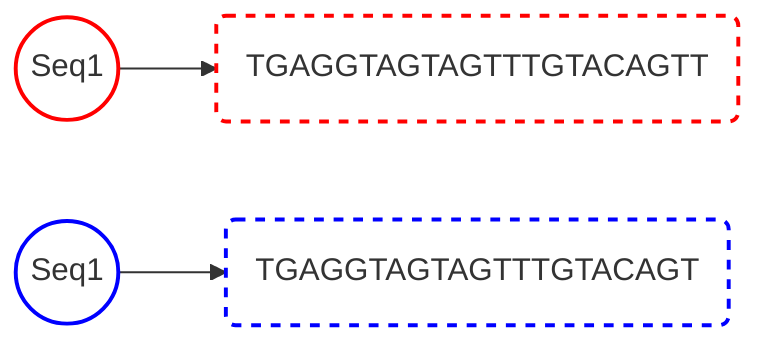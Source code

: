 graph LR


s1((Seq1)) --> s11(TGAGGTAGTAGTTTGTACAGTT)
s2((Seq1)) --> s21(TGAGGTAGTAGTTTGTACAGT)

style s1 fill:white,stroke:red,stroke-width:2px;
style s2 fill:white,stroke:blue,stroke-width:2px;
style s11 fill:white,stroke:red,stroke-width:2px,stroke-dasharray: 5 5;
style s21 fill:white,stroke:blue,stroke-width:2px,stroke-dasharray: 5 5;